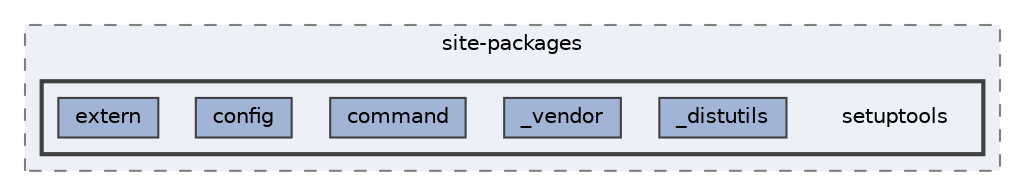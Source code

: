 digraph "C:/Users/LukeMabie/documents/Development/Password_Saver_Using_Django-master/venv/Lib/site-packages/setuptools"
{
 // LATEX_PDF_SIZE
  bgcolor="transparent";
  edge [fontname=Helvetica,fontsize=10,labelfontname=Helvetica,labelfontsize=10];
  node [fontname=Helvetica,fontsize=10,shape=box,height=0.2,width=0.4];
  compound=true
  subgraph clusterdir_880bfa2d0d53b289c2c7691ccbc75f95 {
    graph [ bgcolor="#edf0f7", pencolor="grey50", label="site-packages", fontname=Helvetica,fontsize=10 style="filled,dashed", URL="dir_880bfa2d0d53b289c2c7691ccbc75f95.html",tooltip=""]
  subgraph clusterdir_9958ccd7b959362a0d3f0e80cfc470b0 {
    graph [ bgcolor="#edf0f7", pencolor="grey25", label="", fontname=Helvetica,fontsize=10 style="filled,bold", URL="dir_9958ccd7b959362a0d3f0e80cfc470b0.html",tooltip=""]
    dir_9958ccd7b959362a0d3f0e80cfc470b0 [shape=plaintext, label="setuptools"];
  dir_541427f92f7a6064594eb26ecb042dc5 [label="_distutils", fillcolor="#a2b4d6", color="grey25", style="filled", URL="dir_541427f92f7a6064594eb26ecb042dc5.html",tooltip=""];
  dir_dbb6639ba6d8762114ec36ce5c4e0c5b [label="_vendor", fillcolor="#a2b4d6", color="grey25", style="filled", URL="dir_dbb6639ba6d8762114ec36ce5c4e0c5b.html",tooltip=""];
  dir_1646ee3427795d819b337b258acfa930 [label="command", fillcolor="#a2b4d6", color="grey25", style="filled", URL="dir_1646ee3427795d819b337b258acfa930.html",tooltip=""];
  dir_a3a77c75779600f02683a7ac1a42db7c [label="config", fillcolor="#a2b4d6", color="grey25", style="filled", URL="dir_a3a77c75779600f02683a7ac1a42db7c.html",tooltip=""];
  dir_db171c6cca31b2957cba38f3b5de1dd7 [label="extern", fillcolor="#a2b4d6", color="grey25", style="filled", URL="dir_db171c6cca31b2957cba38f3b5de1dd7.html",tooltip=""];
  }
  }
}
